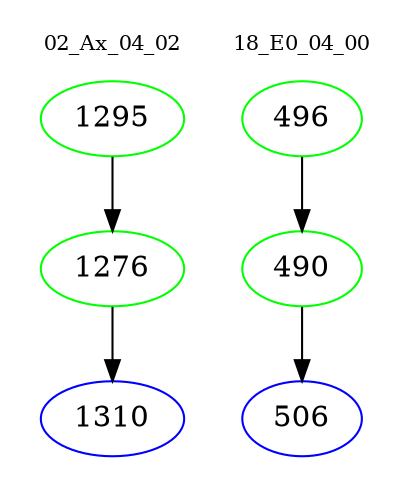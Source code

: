 digraph{
subgraph cluster_0 {
color = white
label = "02_Ax_04_02";
fontsize=10;
T0_1295 [label="1295", color="green"]
T0_1295 -> T0_1276 [color="black"]
T0_1276 [label="1276", color="green"]
T0_1276 -> T0_1310 [color="black"]
T0_1310 [label="1310", color="blue"]
}
subgraph cluster_1 {
color = white
label = "18_E0_04_00";
fontsize=10;
T1_496 [label="496", color="green"]
T1_496 -> T1_490 [color="black"]
T1_490 [label="490", color="green"]
T1_490 -> T1_506 [color="black"]
T1_506 [label="506", color="blue"]
}
}
